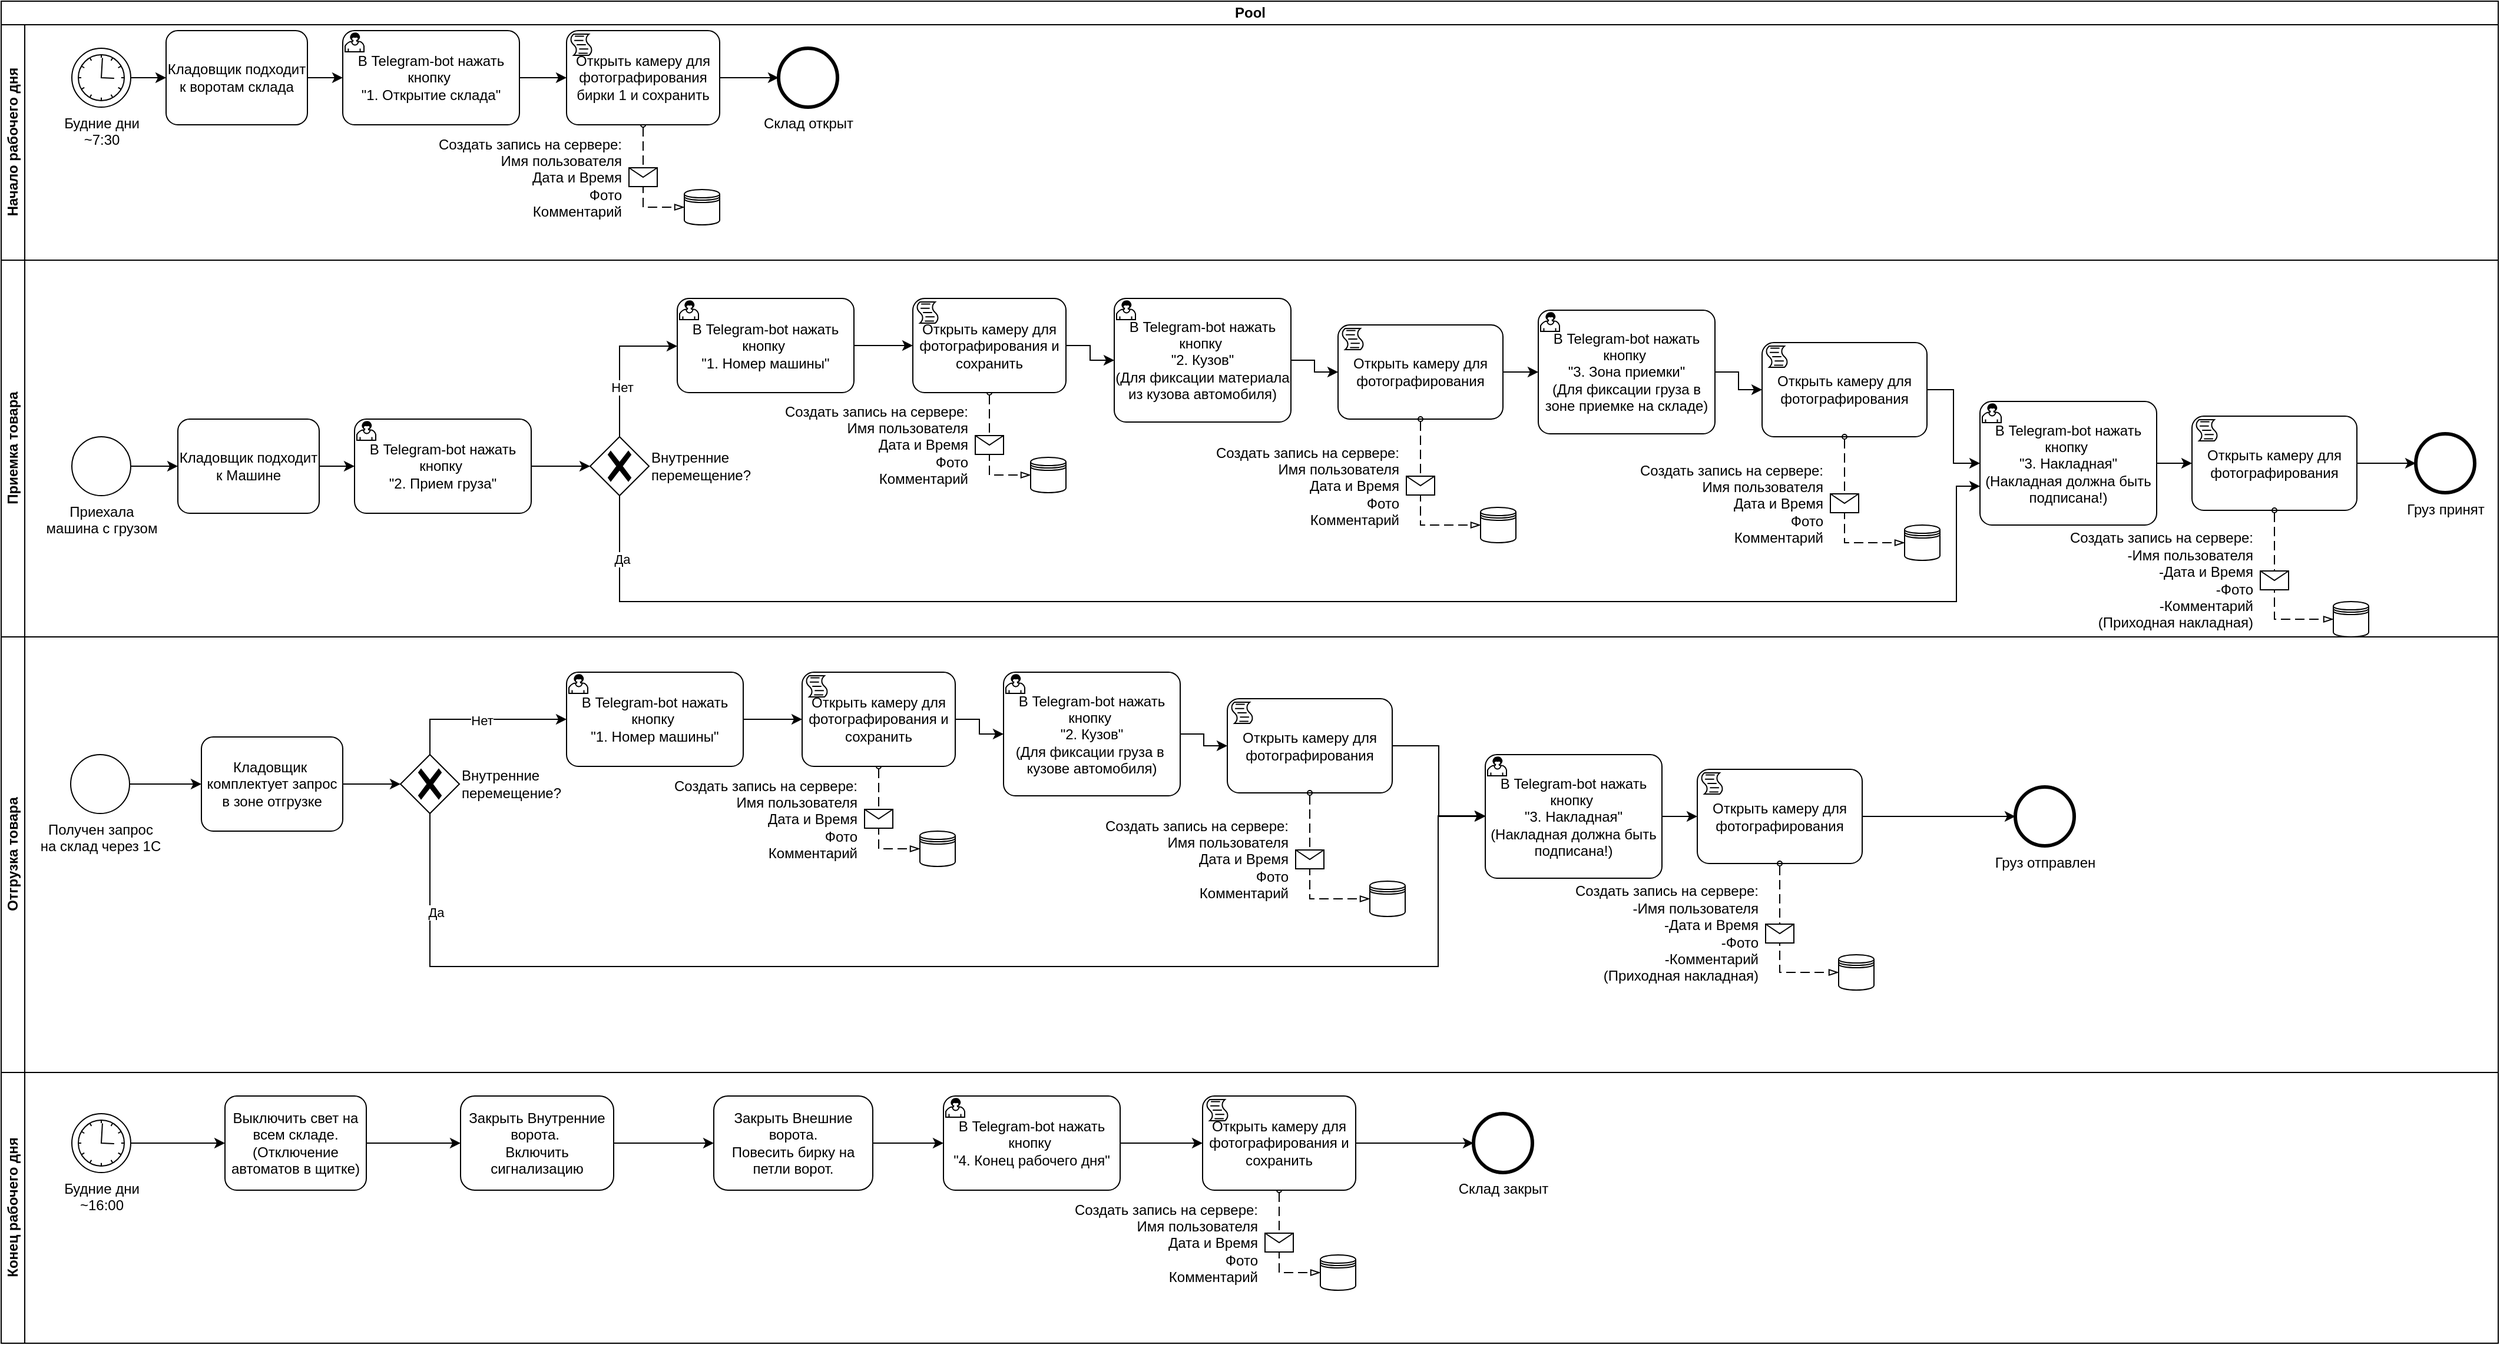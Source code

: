 <mxfile version="16.2.4" type="google"><diagram id="yjEu6-89MdEyuT5k8HJd" name="Page-1"><mxGraphModel dx="1422" dy="1884" grid="1" gridSize="10" guides="1" tooltips="1" connect="1" arrows="1" fold="1" page="1" pageScale="1" pageWidth="827" pageHeight="1169" math="0" shadow="0"><root><mxCell id="0"/><mxCell id="1" parent="0"/><mxCell id="BDCUa5Q8D1SRSZOS4wvo-3" value="Pool" style="swimlane;html=1;childLayout=stackLayout;resizeParent=1;resizeParentMax=0;horizontal=1;startSize=20;horizontalStack=0;" parent="1" vertex="1"><mxGeometry x="50" y="-1140" width="2120" height="1140" as="geometry"/></mxCell><mxCell id="BDCUa5Q8D1SRSZOS4wvo-4" value="Начало рабочего дня" style="swimlane;html=1;startSize=20;horizontal=0;" parent="BDCUa5Q8D1SRSZOS4wvo-3" vertex="1"><mxGeometry y="20" width="2120" height="200" as="geometry"/></mxCell><mxCell id="BDCUa5Q8D1SRSZOS4wvo-11" style="edgeStyle=orthogonalEdgeStyle;rounded=0;orthogonalLoop=1;jettySize=auto;html=1;exitX=1;exitY=0.5;exitDx=0;exitDy=0;exitPerimeter=0;entryX=0;entryY=0.5;entryDx=0;entryDy=0;entryPerimeter=0;" parent="BDCUa5Q8D1SRSZOS4wvo-4" source="BDCUa5Q8D1SRSZOS4wvo-9" target="BDCUa5Q8D1SRSZOS4wvo-10" edge="1"><mxGeometry relative="1" as="geometry"/></mxCell><mxCell id="BDCUa5Q8D1SRSZOS4wvo-9" value="Будние дни&lt;br&gt;~7:30" style="points=[[0.145,0.145,0],[0.5,0,0],[0.855,0.145,0],[1,0.5,0],[0.855,0.855,0],[0.5,1,0],[0.145,0.855,0],[0,0.5,0]];shape=mxgraph.bpmn.event;html=1;verticalLabelPosition=bottom;labelBackgroundColor=#ffffff;verticalAlign=top;align=center;perimeter=ellipsePerimeter;outlineConnect=0;aspect=fixed;outline=standard;symbol=timer;" parent="BDCUa5Q8D1SRSZOS4wvo-4" vertex="1"><mxGeometry x="60" y="20" width="50" height="50" as="geometry"/></mxCell><mxCell id="BDCUa5Q8D1SRSZOS4wvo-10" value="Кладовщик подходит к воротам склада" style="points=[[0.25,0,0],[0.5,0,0],[0.75,0,0],[1,0.25,0],[1,0.5,0],[1,0.75,0],[0.75,1,0],[0.5,1,0],[0.25,1,0],[0,0.75,0],[0,0.5,0],[0,0.25,0]];shape=mxgraph.bpmn.task;whiteSpace=wrap;rectStyle=rounded;size=10;taskMarker=abstract;" parent="BDCUa5Q8D1SRSZOS4wvo-4" vertex="1"><mxGeometry x="140" y="5" width="120" height="80" as="geometry"/></mxCell><mxCell id="BDCUa5Q8D1SRSZOS4wvo-15" value="" style="shape=datastore;whiteSpace=wrap;html=1;labelPosition=center;verticalLabelPosition=bottom;align=center;verticalAlign=top;" parent="BDCUa5Q8D1SRSZOS4wvo-4" vertex="1"><mxGeometry x="580" y="140" width="30" height="30" as="geometry"/></mxCell><mxCell id="BDCUa5Q8D1SRSZOS4wvo-13" value="" style="edgeStyle=orthogonalEdgeStyle;rounded=0;orthogonalLoop=1;jettySize=auto;html=1;entryX=0;entryY=0.5;entryDx=0;entryDy=0;entryPerimeter=0;" parent="BDCUa5Q8D1SRSZOS4wvo-4" source="BDCUa5Q8D1SRSZOS4wvo-10" target="BDCUa5Q8D1SRSZOS4wvo-26" edge="1"><mxGeometry relative="1" as="geometry"><mxPoint x="300" y="45" as="targetPoint"/></mxGeometry></mxCell><mxCell id="BDCUa5Q8D1SRSZOS4wvo-16" value="" style="endArrow=blockThin;html=1;labelPosition=left;verticalLabelPosition=middle;align=right;verticalAlign=middle;dashed=1;dashPattern=8 4;endFill=0;startArrow=oval;startFill=0;endSize=6;startSize=4;rounded=0;entryX=0;entryY=0.5;entryDx=0;entryDy=0;exitX=0.5;exitY=1;exitDx=0;exitDy=0;exitPerimeter=0;" parent="BDCUa5Q8D1SRSZOS4wvo-4" source="BDCUa5Q8D1SRSZOS4wvo-29" target="BDCUa5Q8D1SRSZOS4wvo-15" edge="1"><mxGeometry relative="1" as="geometry"><mxPoint x="710" y="140" as="sourcePoint"/><mxPoint x="260" y="120" as="targetPoint"/><Array as="points"><mxPoint x="545" y="155"/></Array></mxGeometry></mxCell><mxCell id="BDCUa5Q8D1SRSZOS4wvo-17" value="Создать запись на сервере:&lt;br&gt;Имя пользователя&lt;br&gt;Дата и Время&lt;br&gt;Фото&lt;br&gt;Комментарий" style="shape=message;html=1;outlineConnect=0;labelPosition=left;verticalLabelPosition=middle;align=right;verticalAlign=middle;spacingRight=5;labelBackgroundColor=#ffffff;" parent="BDCUa5Q8D1SRSZOS4wvo-16" vertex="1"><mxGeometry width="24" height="16" relative="1" as="geometry"><mxPoint x="-12" y="-16" as="offset"/></mxGeometry></mxCell><mxCell id="BDCUa5Q8D1SRSZOS4wvo-28" value="" style="edgeStyle=orthogonalEdgeStyle;rounded=0;orthogonalLoop=1;jettySize=auto;html=1;" parent="BDCUa5Q8D1SRSZOS4wvo-4" source="BDCUa5Q8D1SRSZOS4wvo-26" edge="1"><mxGeometry relative="1" as="geometry"><mxPoint x="480" y="45" as="targetPoint"/></mxGeometry></mxCell><mxCell id="BDCUa5Q8D1SRSZOS4wvo-26" value="В Telegram-bot нажать кнопку &#10;&quot;1. Открытие склада&quot;" style="points=[[0.25,0,0],[0.5,0,0],[0.75,0,0],[1,0.25,0],[1,0.5,0],[1,0.75,0],[0.75,1,0],[0.5,1,0],[0.25,1,0],[0,0.75,0],[0,0.5,0],[0,0.25,0]];shape=mxgraph.bpmn.task;whiteSpace=wrap;rectStyle=rounded;size=10;taskMarker=user;" parent="BDCUa5Q8D1SRSZOS4wvo-4" vertex="1"><mxGeometry x="290" y="5" width="150" height="80" as="geometry"/></mxCell><mxCell id="BDCUa5Q8D1SRSZOS4wvo-31" style="edgeStyle=orthogonalEdgeStyle;rounded=0;orthogonalLoop=1;jettySize=auto;html=1;exitX=1;exitY=0.5;exitDx=0;exitDy=0;exitPerimeter=0;entryX=0;entryY=0.5;entryDx=0;entryDy=0;entryPerimeter=0;" parent="BDCUa5Q8D1SRSZOS4wvo-4" source="BDCUa5Q8D1SRSZOS4wvo-29" edge="1"><mxGeometry relative="1" as="geometry"><mxPoint x="660" y="45" as="targetPoint"/></mxGeometry></mxCell><mxCell id="BDCUa5Q8D1SRSZOS4wvo-29" value="Открыть камеру для фотографирования бирки 1 и сохранить" style="points=[[0.25,0,0],[0.5,0,0],[0.75,0,0],[1,0.25,0],[1,0.5,0],[1,0.75,0],[0.75,1,0],[0.5,1,0],[0.25,1,0],[0,0.75,0],[0,0.5,0],[0,0.25,0]];shape=mxgraph.bpmn.task;whiteSpace=wrap;rectStyle=rounded;size=10;taskMarker=script;" parent="BDCUa5Q8D1SRSZOS4wvo-4" vertex="1"><mxGeometry x="480" y="5" width="130" height="80" as="geometry"/></mxCell><mxCell id="BDCUa5Q8D1SRSZOS4wvo-37" value="Склад открыт" style="points=[[0.145,0.145,0],[0.5,0,0],[0.855,0.145,0],[1,0.5,0],[0.855,0.855,0],[0.5,1,0],[0.145,0.855,0],[0,0.5,0]];shape=mxgraph.bpmn.event;html=1;verticalLabelPosition=bottom;labelBackgroundColor=#ffffff;verticalAlign=top;align=center;perimeter=ellipsePerimeter;outlineConnect=0;aspect=fixed;outline=end;symbol=terminate2;" parent="BDCUa5Q8D1SRSZOS4wvo-4" vertex="1"><mxGeometry x="660" y="20" width="50" height="50" as="geometry"/></mxCell><mxCell id="BDCUa5Q8D1SRSZOS4wvo-5" value="Приемка товара" style="swimlane;html=1;startSize=20;horizontal=0;" parent="BDCUa5Q8D1SRSZOS4wvo-3" vertex="1"><mxGeometry y="220" width="2120" height="320" as="geometry"/></mxCell><mxCell id="T-hTvWc_NcnumHVI2C5R-6" style="edgeStyle=orthogonalEdgeStyle;rounded=0;orthogonalLoop=1;jettySize=auto;html=1;exitX=0.5;exitY=1;exitDx=0;exitDy=0;exitPerimeter=0;" parent="BDCUa5Q8D1SRSZOS4wvo-5" source="T-hTvWc_NcnumHVI2C5R-1" target="BDCUa5Q8D1SRSZOS4wvo-87" edge="1"><mxGeometry relative="1" as="geometry"><Array as="points"><mxPoint x="525" y="290"/><mxPoint x="1660" y="290"/><mxPoint x="1660" y="192"/></Array></mxGeometry></mxCell><mxCell id="T-hTvWc_NcnumHVI2C5R-7" value="Да" style="edgeLabel;html=1;align=center;verticalAlign=middle;resizable=0;points=[];" parent="T-hTvWc_NcnumHVI2C5R-6" vertex="1" connectable="0"><mxGeometry x="-0.92" y="2" relative="1" as="geometry"><mxPoint as="offset"/></mxGeometry></mxCell><mxCell id="BDCUa5Q8D1SRSZOS4wvo-41" style="edgeStyle=orthogonalEdgeStyle;rounded=0;orthogonalLoop=1;jettySize=auto;html=1;exitX=1;exitY=0.5;exitDx=0;exitDy=0;exitPerimeter=0;entryX=0;entryY=0.5;entryDx=0;entryDy=0;entryPerimeter=0;" parent="BDCUa5Q8D1SRSZOS4wvo-5" source="BDCUa5Q8D1SRSZOS4wvo-39" target="BDCUa5Q8D1SRSZOS4wvo-40" edge="1"><mxGeometry relative="1" as="geometry"/></mxCell><mxCell id="BDCUa5Q8D1SRSZOS4wvo-39" value="Приехала &lt;br&gt;машина с грузом" style="points=[[0.145,0.145,0],[0.5,0,0],[0.855,0.145,0],[1,0.5,0],[0.855,0.855,0],[0.5,1,0],[0.145,0.855,0],[0,0.5,0]];shape=mxgraph.bpmn.event;html=1;verticalLabelPosition=bottom;labelBackgroundColor=#ffffff;verticalAlign=top;align=center;perimeter=ellipsePerimeter;outlineConnect=0;aspect=fixed;outline=standard;symbol=general;" parent="BDCUa5Q8D1SRSZOS4wvo-5" vertex="1"><mxGeometry x="60" y="150" width="50" height="50" as="geometry"/></mxCell><mxCell id="T-hTvWc_NcnumHVI2C5R-2" style="edgeStyle=orthogonalEdgeStyle;rounded=0;orthogonalLoop=1;jettySize=auto;html=1;" parent="BDCUa5Q8D1SRSZOS4wvo-5" source="BDCUa5Q8D1SRSZOS4wvo-42" target="T-hTvWc_NcnumHVI2C5R-1" edge="1"><mxGeometry relative="1" as="geometry"><mxPoint x="460" y="175" as="sourcePoint"/></mxGeometry></mxCell><mxCell id="T-hTvWc_NcnumHVI2C5R-5" style="edgeStyle=orthogonalEdgeStyle;rounded=0;orthogonalLoop=1;jettySize=auto;html=1;exitX=1;exitY=0.5;exitDx=0;exitDy=0;exitPerimeter=0;" parent="BDCUa5Q8D1SRSZOS4wvo-5" source="BDCUa5Q8D1SRSZOS4wvo-40" target="BDCUa5Q8D1SRSZOS4wvo-42" edge="1"><mxGeometry relative="1" as="geometry"/></mxCell><mxCell id="BDCUa5Q8D1SRSZOS4wvo-40" value="Кладовщик подходит к Машине" style="points=[[0.25,0,0],[0.5,0,0],[0.75,0,0],[1,0.25,0],[1,0.5,0],[1,0.75,0],[0.75,1,0],[0.5,1,0],[0.25,1,0],[0,0.75,0],[0,0.5,0],[0,0.25,0]];shape=mxgraph.bpmn.task;whiteSpace=wrap;rectStyle=rounded;size=10;taskMarker=abstract;" parent="BDCUa5Q8D1SRSZOS4wvo-5" vertex="1"><mxGeometry x="150" y="135" width="120" height="80" as="geometry"/></mxCell><mxCell id="BDCUa5Q8D1SRSZOS4wvo-42" value="В Telegram-bot нажать кнопку &#10;&quot;2. Прием груза&quot;" style="points=[[0.25,0,0],[0.5,0,0],[0.75,0,0],[1,0.25,0],[1,0.5,0],[1,0.75,0],[0.75,1,0],[0.5,1,0],[0.25,1,0],[0,0.75,0],[0,0.5,0],[0,0.25,0]];shape=mxgraph.bpmn.task;whiteSpace=wrap;rectStyle=rounded;size=10;taskMarker=user;" parent="BDCUa5Q8D1SRSZOS4wvo-5" vertex="1"><mxGeometry x="300" y="135" width="150" height="80" as="geometry"/></mxCell><mxCell id="BDCUa5Q8D1SRSZOS4wvo-72" style="edgeStyle=orthogonalEdgeStyle;rounded=0;orthogonalLoop=1;jettySize=auto;html=1;exitX=1;exitY=0.5;exitDx=0;exitDy=0;exitPerimeter=0;entryX=0;entryY=0.5;entryDx=0;entryDy=0;entryPerimeter=0;" parent="BDCUa5Q8D1SRSZOS4wvo-5" source="BDCUa5Q8D1SRSZOS4wvo-44" target="BDCUa5Q8D1SRSZOS4wvo-71" edge="1"><mxGeometry relative="1" as="geometry"/></mxCell><mxCell id="BDCUa5Q8D1SRSZOS4wvo-44" value="В Telegram-bot нажать кнопку &#10;&quot;1. Номер машины&quot;" style="points=[[0.25,0,0],[0.5,0,0],[0.75,0,0],[1,0.25,0],[1,0.5,0],[1,0.75,0],[0.75,1,0],[0.5,1,0],[0.25,1,0],[0,0.75,0],[0,0.5,0],[0,0.25,0]];shape=mxgraph.bpmn.task;whiteSpace=wrap;rectStyle=rounded;size=10;taskMarker=user;" parent="BDCUa5Q8D1SRSZOS4wvo-5" vertex="1"><mxGeometry x="574" y="32.5" width="150" height="80" as="geometry"/></mxCell><mxCell id="BDCUa5Q8D1SRSZOS4wvo-68" value="" style="shape=datastore;whiteSpace=wrap;html=1;labelPosition=center;verticalLabelPosition=bottom;align=center;verticalAlign=top;" parent="BDCUa5Q8D1SRSZOS4wvo-5" vertex="1"><mxGeometry x="874" y="167.5" width="30" height="30" as="geometry"/></mxCell><mxCell id="BDCUa5Q8D1SRSZOS4wvo-69" value="" style="endArrow=blockThin;html=1;labelPosition=left;verticalLabelPosition=middle;align=right;verticalAlign=middle;dashed=1;dashPattern=8 4;endFill=0;startArrow=oval;startFill=0;endSize=6;startSize=4;rounded=0;entryX=0;entryY=0.5;entryDx=0;entryDy=0;exitX=0.5;exitY=1;exitDx=0;exitDy=0;exitPerimeter=0;" parent="BDCUa5Q8D1SRSZOS4wvo-5" source="BDCUa5Q8D1SRSZOS4wvo-71" target="BDCUa5Q8D1SRSZOS4wvo-68" edge="1"><mxGeometry relative="1" as="geometry"><mxPoint x="1004" y="167.5" as="sourcePoint"/><mxPoint x="554" y="147.5" as="targetPoint"/><Array as="points"><mxPoint x="839" y="182.5"/></Array></mxGeometry></mxCell><mxCell id="BDCUa5Q8D1SRSZOS4wvo-70" value="Создать запись на сервере:&lt;br&gt;Имя пользователя&lt;br&gt;Дата и Время&lt;br&gt;Фото&lt;br&gt;Комментарий" style="shape=message;html=1;outlineConnect=0;labelPosition=left;verticalLabelPosition=middle;align=right;verticalAlign=middle;spacingRight=5;labelBackgroundColor=#ffffff;" parent="BDCUa5Q8D1SRSZOS4wvo-69" vertex="1"><mxGeometry width="24" height="16" relative="1" as="geometry"><mxPoint x="-12" y="-16" as="offset"/></mxGeometry></mxCell><mxCell id="BDCUa5Q8D1SRSZOS4wvo-79" style="edgeStyle=orthogonalEdgeStyle;rounded=0;orthogonalLoop=1;jettySize=auto;html=1;exitX=1;exitY=0.5;exitDx=0;exitDy=0;exitPerimeter=0;entryX=0;entryY=0.5;entryDx=0;entryDy=0;entryPerimeter=0;" parent="BDCUa5Q8D1SRSZOS4wvo-5" source="BDCUa5Q8D1SRSZOS4wvo-71" target="BDCUa5Q8D1SRSZOS4wvo-74" edge="1"><mxGeometry relative="1" as="geometry"/></mxCell><mxCell id="BDCUa5Q8D1SRSZOS4wvo-71" value="Открыть камеру для фотографирования и сохранить" style="points=[[0.25,0,0],[0.5,0,0],[0.75,0,0],[1,0.25,0],[1,0.5,0],[1,0.75,0],[0.75,1,0],[0.5,1,0],[0.25,1,0],[0,0.75,0],[0,0.5,0],[0,0.25,0]];shape=mxgraph.bpmn.task;whiteSpace=wrap;rectStyle=rounded;size=10;taskMarker=script;" parent="BDCUa5Q8D1SRSZOS4wvo-5" vertex="1"><mxGeometry x="774" y="32.5" width="130" height="80" as="geometry"/></mxCell><mxCell id="BDCUa5Q8D1SRSZOS4wvo-74" value="В Telegram-bot нажать кнопку &#10;&quot;2. Кузов&quot;&#10;(Для фиксации материала из кузова автомобиля)" style="points=[[0.25,0,0],[0.5,0,0],[0.75,0,0],[1,0.25,0],[1,0.5,0],[1,0.75,0],[0.75,1,0],[0.5,1,0],[0.25,1,0],[0,0.75,0],[0,0.5,0],[0,0.25,0]];shape=mxgraph.bpmn.task;whiteSpace=wrap;rectStyle=rounded;size=10;taskMarker=user;" parent="BDCUa5Q8D1SRSZOS4wvo-5" vertex="1"><mxGeometry x="945" y="32.5" width="150" height="105" as="geometry"/></mxCell><mxCell id="BDCUa5Q8D1SRSZOS4wvo-86" style="edgeStyle=orthogonalEdgeStyle;rounded=0;orthogonalLoop=1;jettySize=auto;html=1;exitX=1;exitY=0.5;exitDx=0;exitDy=0;exitPerimeter=0;" parent="BDCUa5Q8D1SRSZOS4wvo-5" source="BDCUa5Q8D1SRSZOS4wvo-75" target="BDCUa5Q8D1SRSZOS4wvo-80" edge="1"><mxGeometry relative="1" as="geometry"/></mxCell><mxCell id="BDCUa5Q8D1SRSZOS4wvo-75" value="Открыть камеру для фотографирования" style="points=[[0.25,0,0],[0.5,0,0],[0.75,0,0],[1,0.25,0],[1,0.5,0],[1,0.75,0],[0.75,1,0],[0.5,1,0],[0.25,1,0],[0,0.75,0],[0,0.5,0],[0,0.25,0]];shape=mxgraph.bpmn.task;whiteSpace=wrap;rectStyle=rounded;size=10;taskMarker=script;" parent="BDCUa5Q8D1SRSZOS4wvo-5" vertex="1"><mxGeometry x="1135" y="55" width="140" height="80" as="geometry"/></mxCell><mxCell id="BDCUa5Q8D1SRSZOS4wvo-73" style="edgeStyle=orthogonalEdgeStyle;rounded=0;orthogonalLoop=1;jettySize=auto;html=1;exitX=1;exitY=0.5;exitDx=0;exitDy=0;exitPerimeter=0;entryX=0;entryY=0.5;entryDx=0;entryDy=0;entryPerimeter=0;" parent="BDCUa5Q8D1SRSZOS4wvo-5" source="BDCUa5Q8D1SRSZOS4wvo-74" target="BDCUa5Q8D1SRSZOS4wvo-75" edge="1"><mxGeometry relative="1" as="geometry"/></mxCell><mxCell id="BDCUa5Q8D1SRSZOS4wvo-76" value="" style="shape=datastore;whiteSpace=wrap;html=1;labelPosition=center;verticalLabelPosition=bottom;align=center;verticalAlign=top;" parent="BDCUa5Q8D1SRSZOS4wvo-5" vertex="1"><mxGeometry x="1256" y="210" width="30" height="30" as="geometry"/></mxCell><mxCell id="BDCUa5Q8D1SRSZOS4wvo-77" value="" style="endArrow=blockThin;html=1;labelPosition=left;verticalLabelPosition=middle;align=right;verticalAlign=middle;dashed=1;dashPattern=8 4;endFill=0;startArrow=oval;startFill=0;endSize=6;startSize=4;rounded=0;entryX=0;entryY=0.5;entryDx=0;entryDy=0;exitX=0.5;exitY=1;exitDx=0;exitDy=0;exitPerimeter=0;" parent="BDCUa5Q8D1SRSZOS4wvo-5" source="BDCUa5Q8D1SRSZOS4wvo-75" target="BDCUa5Q8D1SRSZOS4wvo-76" edge="1"><mxGeometry relative="1" as="geometry"><mxPoint x="1235" y="-1000" as="sourcePoint"/><mxPoint x="890" y="165" as="targetPoint"/><Array as="points"><mxPoint x="1205" y="225"/></Array></mxGeometry></mxCell><mxCell id="BDCUa5Q8D1SRSZOS4wvo-78" value="Создать запись на сервере:&lt;br&gt;Имя пользователя&lt;br&gt;Дата и Время&lt;br&gt;Фото&lt;br&gt;Комментарий" style="shape=message;html=1;outlineConnect=0;labelPosition=left;verticalLabelPosition=middle;align=right;verticalAlign=middle;spacingRight=5;labelBackgroundColor=#ffffff;" parent="BDCUa5Q8D1SRSZOS4wvo-77" vertex="1"><mxGeometry width="24" height="16" relative="1" as="geometry"><mxPoint x="-12" y="-22" as="offset"/></mxGeometry></mxCell><mxCell id="BDCUa5Q8D1SRSZOS4wvo-80" value="В Telegram-bot нажать кнопку &#10;&quot;3. Зона приемки&quot;&#10;(Для фиксации груза в зоне приемке на складе)" style="points=[[0.25,0,0],[0.5,0,0],[0.75,0,0],[1,0.25,0],[1,0.5,0],[1,0.75,0],[0.75,1,0],[0.5,1,0],[0.25,1,0],[0,0.75,0],[0,0.5,0],[0,0.25,0]];shape=mxgraph.bpmn.task;whiteSpace=wrap;rectStyle=rounded;size=10;taskMarker=user;" parent="BDCUa5Q8D1SRSZOS4wvo-5" vertex="1"><mxGeometry x="1305" y="42.5" width="150" height="105" as="geometry"/></mxCell><mxCell id="BDCUa5Q8D1SRSZOS4wvo-93" style="edgeStyle=orthogonalEdgeStyle;rounded=0;orthogonalLoop=1;jettySize=auto;html=1;exitX=1;exitY=0.5;exitDx=0;exitDy=0;exitPerimeter=0;" parent="BDCUa5Q8D1SRSZOS4wvo-5" source="BDCUa5Q8D1SRSZOS4wvo-81" target="BDCUa5Q8D1SRSZOS4wvo-87" edge="1"><mxGeometry relative="1" as="geometry"/></mxCell><mxCell id="BDCUa5Q8D1SRSZOS4wvo-81" value="Открыть камеру для фотографирования" style="points=[[0.25,0,0],[0.5,0,0],[0.75,0,0],[1,0.25,0],[1,0.5,0],[1,0.75,0],[0.75,1,0],[0.5,1,0],[0.25,1,0],[0,0.75,0],[0,0.5,0],[0,0.25,0]];shape=mxgraph.bpmn.task;whiteSpace=wrap;rectStyle=rounded;size=10;taskMarker=script;" parent="BDCUa5Q8D1SRSZOS4wvo-5" vertex="1"><mxGeometry x="1495" y="70" width="140" height="80" as="geometry"/></mxCell><mxCell id="BDCUa5Q8D1SRSZOS4wvo-82" style="edgeStyle=orthogonalEdgeStyle;rounded=0;orthogonalLoop=1;jettySize=auto;html=1;exitX=1;exitY=0.5;exitDx=0;exitDy=0;exitPerimeter=0;entryX=0;entryY=0.5;entryDx=0;entryDy=0;entryPerimeter=0;" parent="BDCUa5Q8D1SRSZOS4wvo-5" source="BDCUa5Q8D1SRSZOS4wvo-80" target="BDCUa5Q8D1SRSZOS4wvo-81" edge="1"><mxGeometry relative="1" as="geometry"/></mxCell><mxCell id="BDCUa5Q8D1SRSZOS4wvo-83" value="" style="shape=datastore;whiteSpace=wrap;html=1;labelPosition=center;verticalLabelPosition=bottom;align=center;verticalAlign=top;" parent="BDCUa5Q8D1SRSZOS4wvo-5" vertex="1"><mxGeometry x="1616" y="225" width="30" height="30" as="geometry"/></mxCell><mxCell id="BDCUa5Q8D1SRSZOS4wvo-84" value="" style="endArrow=blockThin;html=1;labelPosition=left;verticalLabelPosition=middle;align=right;verticalAlign=middle;dashed=1;dashPattern=8 4;endFill=0;startArrow=oval;startFill=0;endSize=6;startSize=4;rounded=0;entryX=0;entryY=0.5;entryDx=0;entryDy=0;exitX=0.5;exitY=1;exitDx=0;exitDy=0;exitPerimeter=0;" parent="BDCUa5Q8D1SRSZOS4wvo-5" source="BDCUa5Q8D1SRSZOS4wvo-81" target="BDCUa5Q8D1SRSZOS4wvo-83" edge="1"><mxGeometry relative="1" as="geometry"><mxPoint x="1595" y="-985" as="sourcePoint"/><mxPoint x="1250" y="180" as="targetPoint"/><Array as="points"><mxPoint x="1565" y="240"/></Array></mxGeometry></mxCell><mxCell id="BDCUa5Q8D1SRSZOS4wvo-85" value="Создать запись на сервере:&lt;br&gt;Имя пользователя&lt;br&gt;Дата и Время&lt;br&gt;Фото&lt;br&gt;Комментарий" style="shape=message;html=1;outlineConnect=0;labelPosition=left;verticalLabelPosition=middle;align=right;verticalAlign=middle;spacingRight=5;labelBackgroundColor=#ffffff;" parent="BDCUa5Q8D1SRSZOS4wvo-84" vertex="1"><mxGeometry width="24" height="16" relative="1" as="geometry"><mxPoint x="-12" y="-22" as="offset"/></mxGeometry></mxCell><mxCell id="BDCUa5Q8D1SRSZOS4wvo-87" value="В Telegram-bot нажать кнопку &#10;&quot;3. Накладная&quot;&#10;(Накладная должна быть подписана!)" style="points=[[0.25,0,0],[0.5,0,0],[0.75,0,0],[1,0.25,0],[1,0.5,0],[1,0.75,0],[0.75,1,0],[0.5,1,0],[0.25,1,0],[0,0.75,0],[0,0.5,0],[0,0.25,0]];shape=mxgraph.bpmn.task;whiteSpace=wrap;rectStyle=rounded;size=10;taskMarker=user;" parent="BDCUa5Q8D1SRSZOS4wvo-5" vertex="1"><mxGeometry x="1680" y="120" width="150" height="105" as="geometry"/></mxCell><mxCell id="BDCUa5Q8D1SRSZOS4wvo-95" style="edgeStyle=orthogonalEdgeStyle;rounded=0;orthogonalLoop=1;jettySize=auto;html=1;exitX=1;exitY=0.5;exitDx=0;exitDy=0;exitPerimeter=0;" parent="BDCUa5Q8D1SRSZOS4wvo-5" source="BDCUa5Q8D1SRSZOS4wvo-88" target="BDCUa5Q8D1SRSZOS4wvo-94" edge="1"><mxGeometry relative="1" as="geometry"/></mxCell><mxCell id="BDCUa5Q8D1SRSZOS4wvo-88" value="Открыть камеру для фотографирования" style="points=[[0.25,0,0],[0.5,0,0],[0.75,0,0],[1,0.25,0],[1,0.5,0],[1,0.75,0],[0.75,1,0],[0.5,1,0],[0.25,1,0],[0,0.75,0],[0,0.5,0],[0,0.25,0]];shape=mxgraph.bpmn.task;whiteSpace=wrap;rectStyle=rounded;size=10;taskMarker=script;" parent="BDCUa5Q8D1SRSZOS4wvo-5" vertex="1"><mxGeometry x="1860" y="132.5" width="140" height="80" as="geometry"/></mxCell><mxCell id="BDCUa5Q8D1SRSZOS4wvo-89" style="edgeStyle=orthogonalEdgeStyle;rounded=0;orthogonalLoop=1;jettySize=auto;html=1;exitX=1;exitY=0.5;exitDx=0;exitDy=0;exitPerimeter=0;" parent="BDCUa5Q8D1SRSZOS4wvo-5" source="BDCUa5Q8D1SRSZOS4wvo-87" target="BDCUa5Q8D1SRSZOS4wvo-88" edge="1"><mxGeometry relative="1" as="geometry"/></mxCell><mxCell id="BDCUa5Q8D1SRSZOS4wvo-90" value="" style="shape=datastore;whiteSpace=wrap;html=1;labelPosition=center;verticalLabelPosition=bottom;align=center;verticalAlign=top;" parent="BDCUa5Q8D1SRSZOS4wvo-5" vertex="1"><mxGeometry x="1980" y="290" width="30" height="30" as="geometry"/></mxCell><mxCell id="BDCUa5Q8D1SRSZOS4wvo-91" value="" style="endArrow=blockThin;html=1;labelPosition=left;verticalLabelPosition=middle;align=right;verticalAlign=middle;dashed=1;dashPattern=8 4;endFill=0;startArrow=oval;startFill=0;endSize=6;startSize=4;rounded=0;entryX=0;entryY=0.5;entryDx=0;entryDy=0;exitX=0.5;exitY=1;exitDx=0;exitDy=0;exitPerimeter=0;" parent="BDCUa5Q8D1SRSZOS4wvo-5" source="BDCUa5Q8D1SRSZOS4wvo-88" target="BDCUa5Q8D1SRSZOS4wvo-90" edge="1"><mxGeometry relative="1" as="geometry"><mxPoint x="1955" y="-967.5" as="sourcePoint"/><mxPoint x="1610" y="197.5" as="targetPoint"/><Array as="points"><mxPoint x="1930" y="305"/></Array></mxGeometry></mxCell><mxCell id="BDCUa5Q8D1SRSZOS4wvo-92" value="Создать запись на сервере:&lt;br&gt;-Имя пользователя&lt;br&gt;-Дата и Время&lt;br&gt;-Фото&lt;br&gt;-Комментарий &lt;br&gt;(Приходная накладная)" style="shape=message;html=1;outlineConnect=0;labelPosition=left;verticalLabelPosition=middle;align=right;verticalAlign=middle;spacingRight=5;labelBackgroundColor=#ffffff;" parent="BDCUa5Q8D1SRSZOS4wvo-91" vertex="1"><mxGeometry width="24" height="16" relative="1" as="geometry"><mxPoint x="-12" y="-20" as="offset"/></mxGeometry></mxCell><mxCell id="BDCUa5Q8D1SRSZOS4wvo-94" value="Груз принят" style="points=[[0.145,0.145,0],[0.5,0,0],[0.855,0.145,0],[1,0.5,0],[0.855,0.855,0],[0.5,1,0],[0.145,0.855,0],[0,0.5,0]];shape=mxgraph.bpmn.event;html=1;verticalLabelPosition=bottom;labelBackgroundColor=#ffffff;verticalAlign=top;align=center;perimeter=ellipsePerimeter;outlineConnect=0;aspect=fixed;outline=end;symbol=terminate2;" parent="BDCUa5Q8D1SRSZOS4wvo-5" vertex="1"><mxGeometry x="2050" y="147.5" width="50" height="50" as="geometry"/></mxCell><mxCell id="T-hTvWc_NcnumHVI2C5R-3" style="edgeStyle=orthogonalEdgeStyle;rounded=0;orthogonalLoop=1;jettySize=auto;html=1;exitX=0.5;exitY=0;exitDx=0;exitDy=0;exitPerimeter=0;" parent="BDCUa5Q8D1SRSZOS4wvo-5" source="T-hTvWc_NcnumHVI2C5R-1" target="BDCUa5Q8D1SRSZOS4wvo-44" edge="1"><mxGeometry relative="1" as="geometry"><mxPoint x="580" y="73" as="targetPoint"/><Array as="points"><mxPoint x="525" y="73"/></Array></mxGeometry></mxCell><mxCell id="T-hTvWc_NcnumHVI2C5R-4" value="Нет" style="edgeLabel;html=1;align=center;verticalAlign=middle;resizable=0;points=[];" parent="T-hTvWc_NcnumHVI2C5R-3" vertex="1" connectable="0"><mxGeometry x="-0.329" y="-2" relative="1" as="geometry"><mxPoint as="offset"/></mxGeometry></mxCell><mxCell id="T-hTvWc_NcnumHVI2C5R-1" value="Внутренние &lt;br&gt;перемещение?" style="points=[[0.25,0.25,0],[0.5,0,0],[0.75,0.25,0],[1,0.5,0],[0.75,0.75,0],[0.5,1,0],[0.25,0.75,0],[0,0.5,0]];shape=mxgraph.bpmn.gateway2;html=1;verticalLabelPosition=middle;labelBackgroundColor=#ffffff;verticalAlign=middle;align=left;perimeter=rhombusPerimeter;outlineConnect=0;outline=none;symbol=none;gwType=exclusive;labelPosition=right;" parent="BDCUa5Q8D1SRSZOS4wvo-5" vertex="1"><mxGeometry x="500" y="150" width="50" height="50" as="geometry"/></mxCell><mxCell id="BDCUa5Q8D1SRSZOS4wvo-6" value="Отгрузка товара" style="swimlane;html=1;startSize=20;horizontal=0;" parent="BDCUa5Q8D1SRSZOS4wvo-3" vertex="1"><mxGeometry y="540" width="2120" height="370" as="geometry"/></mxCell><mxCell id="T-hTvWc_NcnumHVI2C5R-11" style="edgeStyle=orthogonalEdgeStyle;rounded=0;orthogonalLoop=1;jettySize=auto;html=1;exitX=1;exitY=0.5;exitDx=0;exitDy=0;exitPerimeter=0;" parent="BDCUa5Q8D1SRSZOS4wvo-6" source="RNwXepTmxfDn4I_AzJrk-1" target="T-hTvWc_NcnumHVI2C5R-10" edge="1"><mxGeometry relative="1" as="geometry"/></mxCell><mxCell id="RNwXepTmxfDn4I_AzJrk-1" value="Получен запрос&lt;br&gt;на склад через 1С" style="points=[[0.145,0.145,0],[0.5,0,0],[0.855,0.145,0],[1,0.5,0],[0.855,0.855,0],[0.5,1,0],[0.145,0.855,0],[0,0.5,0]];shape=mxgraph.bpmn.event;html=1;verticalLabelPosition=bottom;labelBackgroundColor=#ffffff;verticalAlign=top;align=center;perimeter=ellipsePerimeter;outlineConnect=0;aspect=fixed;outline=standard;symbol=general;" parent="BDCUa5Q8D1SRSZOS4wvo-6" vertex="1"><mxGeometry x="59" y="100" width="50" height="50" as="geometry"/></mxCell><mxCell id="RNwXepTmxfDn4I_AzJrk-2" value="Груз отправлен" style="points=[[0.145,0.145,0],[0.5,0,0],[0.855,0.145,0],[1,0.5,0],[0.855,0.855,0],[0.5,1,0],[0.145,0.855,0],[0,0.5,0]];shape=mxgraph.bpmn.event;html=1;verticalLabelPosition=bottom;labelBackgroundColor=#ffffff;verticalAlign=top;align=center;perimeter=ellipsePerimeter;outlineConnect=0;aspect=fixed;outline=end;symbol=terminate2;" parent="BDCUa5Q8D1SRSZOS4wvo-6" vertex="1"><mxGeometry x="1710" y="127.5" width="50" height="50" as="geometry"/></mxCell><mxCell id="T-hTvWc_NcnumHVI2C5R-13" style="edgeStyle=orthogonalEdgeStyle;rounded=0;orthogonalLoop=1;jettySize=auto;html=1;exitX=1;exitY=0.5;exitDx=0;exitDy=0;exitPerimeter=0;" parent="BDCUa5Q8D1SRSZOS4wvo-6" source="T-hTvWc_NcnumHVI2C5R-10" target="T-hTvWc_NcnumHVI2C5R-12" edge="1"><mxGeometry relative="1" as="geometry"/></mxCell><mxCell id="T-hTvWc_NcnumHVI2C5R-10" value="Кладовщик  комплектует запрос в зоне отгрузке" style="points=[[0.25,0,0],[0.5,0,0],[0.75,0,0],[1,0.25,0],[1,0.5,0],[1,0.75,0],[0.75,1,0],[0.5,1,0],[0.25,1,0],[0,0.75,0],[0,0.5,0],[0,0.25,0]];shape=mxgraph.bpmn.task;whiteSpace=wrap;rectStyle=rounded;size=10;taskMarker=abstract;" parent="BDCUa5Q8D1SRSZOS4wvo-6" vertex="1"><mxGeometry x="170" y="85" width="120" height="80" as="geometry"/></mxCell><mxCell id="T-hTvWc_NcnumHVI2C5R-41" style="edgeStyle=orthogonalEdgeStyle;rounded=0;orthogonalLoop=1;jettySize=auto;html=1;exitX=0.5;exitY=0;exitDx=0;exitDy=0;exitPerimeter=0;" parent="BDCUa5Q8D1SRSZOS4wvo-6" source="T-hTvWc_NcnumHVI2C5R-12" target="T-hTvWc_NcnumHVI2C5R-15" edge="1"><mxGeometry relative="1" as="geometry"/></mxCell><mxCell id="T-hTvWc_NcnumHVI2C5R-42" value="Нет" style="edgeLabel;html=1;align=center;verticalAlign=middle;resizable=0;points=[];" parent="T-hTvWc_NcnumHVI2C5R-41" vertex="1" connectable="0"><mxGeometry x="0.024" y="-1" relative="1" as="geometry"><mxPoint x="-1" as="offset"/></mxGeometry></mxCell><mxCell id="T-hTvWc_NcnumHVI2C5R-44" style="edgeStyle=orthogonalEdgeStyle;rounded=0;orthogonalLoop=1;jettySize=auto;html=1;exitX=0.5;exitY=1;exitDx=0;exitDy=0;exitPerimeter=0;" parent="BDCUa5Q8D1SRSZOS4wvo-6" source="T-hTvWc_NcnumHVI2C5R-12" target="T-hTvWc_NcnumHVI2C5R-35" edge="1"><mxGeometry relative="1" as="geometry"><Array as="points"><mxPoint x="364" y="280"/><mxPoint x="1220" y="280"/><mxPoint x="1220" y="152"/></Array></mxGeometry></mxCell><mxCell id="T-hTvWc_NcnumHVI2C5R-45" value="Да" style="edgeLabel;html=1;align=center;verticalAlign=middle;resizable=0;points=[];" parent="T-hTvWc_NcnumHVI2C5R-44" vertex="1" connectable="0"><mxGeometry x="-0.855" y="5" relative="1" as="geometry"><mxPoint as="offset"/></mxGeometry></mxCell><mxCell id="T-hTvWc_NcnumHVI2C5R-12" value="Внутренние &lt;br&gt;перемещение?" style="points=[[0.25,0.25,0],[0.5,0,0],[0.75,0.25,0],[1,0.5,0],[0.75,0.75,0],[0.5,1,0],[0.25,0.75,0],[0,0.5,0]];shape=mxgraph.bpmn.gateway2;html=1;verticalLabelPosition=middle;labelBackgroundColor=#ffffff;verticalAlign=middle;align=left;perimeter=rhombusPerimeter;outlineConnect=0;outline=none;symbol=none;gwType=exclusive;labelPosition=right;" parent="BDCUa5Q8D1SRSZOS4wvo-6" vertex="1"><mxGeometry x="339" y="100" width="50" height="50" as="geometry"/></mxCell><mxCell id="T-hTvWc_NcnumHVI2C5R-15" value="В Telegram-bot нажать кнопку &#10;&quot;1. Номер машины&quot;" style="points=[[0.25,0,0],[0.5,0,0],[0.75,0,0],[1,0.25,0],[1,0.5,0],[1,0.75,0],[0.75,1,0],[0.5,1,0],[0.25,1,0],[0,0.75,0],[0,0.5,0],[0,0.25,0]];shape=mxgraph.bpmn.task;whiteSpace=wrap;rectStyle=rounded;size=10;taskMarker=user;" parent="BDCUa5Q8D1SRSZOS4wvo-6" vertex="1"><mxGeometry x="480" y="30" width="150" height="80" as="geometry"/></mxCell><mxCell id="T-hTvWc_NcnumHVI2C5R-16" value="" style="shape=datastore;whiteSpace=wrap;html=1;labelPosition=center;verticalLabelPosition=bottom;align=center;verticalAlign=top;" parent="BDCUa5Q8D1SRSZOS4wvo-6" vertex="1"><mxGeometry x="780" y="165" width="30" height="30" as="geometry"/></mxCell><mxCell id="T-hTvWc_NcnumHVI2C5R-17" value="" style="endArrow=blockThin;html=1;labelPosition=left;verticalLabelPosition=middle;align=right;verticalAlign=middle;dashed=1;dashPattern=8 4;endFill=0;startArrow=oval;startFill=0;endSize=6;startSize=4;rounded=0;entryX=0;entryY=0.5;entryDx=0;entryDy=0;exitX=0.5;exitY=1;exitDx=0;exitDy=0;exitPerimeter=0;" parent="BDCUa5Q8D1SRSZOS4wvo-6" source="T-hTvWc_NcnumHVI2C5R-20" target="T-hTvWc_NcnumHVI2C5R-16" edge="1"><mxGeometry relative="1" as="geometry"><mxPoint x="860" y="1085" as="sourcePoint"/><mxPoint x="410" y="1065" as="targetPoint"/><Array as="points"><mxPoint x="745" y="180"/></Array></mxGeometry></mxCell><mxCell id="T-hTvWc_NcnumHVI2C5R-18" value="Создать запись на сервере:&lt;br&gt;Имя пользователя&lt;br&gt;Дата и Время&lt;br&gt;Фото&lt;br&gt;Комментарий" style="shape=message;html=1;outlineConnect=0;labelPosition=left;verticalLabelPosition=middle;align=right;verticalAlign=middle;spacingRight=5;labelBackgroundColor=#ffffff;" parent="T-hTvWc_NcnumHVI2C5R-17" vertex="1"><mxGeometry width="24" height="16" relative="1" as="geometry"><mxPoint x="-12" y="-16" as="offset"/></mxGeometry></mxCell><mxCell id="T-hTvWc_NcnumHVI2C5R-20" value="Открыть камеру для фотографирования и сохранить" style="points=[[0.25,0,0],[0.5,0,0],[0.75,0,0],[1,0.25,0],[1,0.5,0],[1,0.75,0],[0.75,1,0],[0.5,1,0],[0.25,1,0],[0,0.75,0],[0,0.5,0],[0,0.25,0]];shape=mxgraph.bpmn.task;whiteSpace=wrap;rectStyle=rounded;size=10;taskMarker=script;" parent="BDCUa5Q8D1SRSZOS4wvo-6" vertex="1"><mxGeometry x="680" y="30" width="130" height="80" as="geometry"/></mxCell><mxCell id="T-hTvWc_NcnumHVI2C5R-14" style="edgeStyle=orthogonalEdgeStyle;rounded=0;orthogonalLoop=1;jettySize=auto;html=1;exitX=1;exitY=0.5;exitDx=0;exitDy=0;exitPerimeter=0;entryX=0;entryY=0.5;entryDx=0;entryDy=0;entryPerimeter=0;" parent="BDCUa5Q8D1SRSZOS4wvo-6" source="T-hTvWc_NcnumHVI2C5R-15" target="T-hTvWc_NcnumHVI2C5R-20" edge="1"><mxGeometry relative="1" as="geometry"/></mxCell><mxCell id="T-hTvWc_NcnumHVI2C5R-21" value="В Telegram-bot нажать кнопку &#10;&quot;2. Кузов&quot;&#10;(Для фиксации груза в  кузове автомобиля)" style="points=[[0.25,0,0],[0.5,0,0],[0.75,0,0],[1,0.25,0],[1,0.5,0],[1,0.75,0],[0.75,1,0],[0.5,1,0],[0.25,1,0],[0,0.75,0],[0,0.5,0],[0,0.25,0]];shape=mxgraph.bpmn.task;whiteSpace=wrap;rectStyle=rounded;size=10;taskMarker=user;" parent="BDCUa5Q8D1SRSZOS4wvo-6" vertex="1"><mxGeometry x="851" y="30" width="150" height="105" as="geometry"/></mxCell><mxCell id="T-hTvWc_NcnumHVI2C5R-19" style="edgeStyle=orthogonalEdgeStyle;rounded=0;orthogonalLoop=1;jettySize=auto;html=1;exitX=1;exitY=0.5;exitDx=0;exitDy=0;exitPerimeter=0;entryX=0;entryY=0.5;entryDx=0;entryDy=0;entryPerimeter=0;" parent="BDCUa5Q8D1SRSZOS4wvo-6" source="T-hTvWc_NcnumHVI2C5R-20" target="T-hTvWc_NcnumHVI2C5R-21" edge="1"><mxGeometry relative="1" as="geometry"/></mxCell><mxCell id="T-hTvWc_NcnumHVI2C5R-23" value="Открыть камеру для фотографирования" style="points=[[0.25,0,0],[0.5,0,0],[0.75,0,0],[1,0.25,0],[1,0.5,0],[1,0.75,0],[0.75,1,0],[0.5,1,0],[0.25,1,0],[0,0.75,0],[0,0.5,0],[0,0.25,0]];shape=mxgraph.bpmn.task;whiteSpace=wrap;rectStyle=rounded;size=10;taskMarker=script;" parent="BDCUa5Q8D1SRSZOS4wvo-6" vertex="1"><mxGeometry x="1041" y="52.5" width="140" height="80" as="geometry"/></mxCell><mxCell id="T-hTvWc_NcnumHVI2C5R-24" style="edgeStyle=orthogonalEdgeStyle;rounded=0;orthogonalLoop=1;jettySize=auto;html=1;exitX=1;exitY=0.5;exitDx=0;exitDy=0;exitPerimeter=0;entryX=0;entryY=0.5;entryDx=0;entryDy=0;entryPerimeter=0;" parent="BDCUa5Q8D1SRSZOS4wvo-6" source="T-hTvWc_NcnumHVI2C5R-21" target="T-hTvWc_NcnumHVI2C5R-23" edge="1"><mxGeometry relative="1" as="geometry"/></mxCell><mxCell id="T-hTvWc_NcnumHVI2C5R-25" value="" style="shape=datastore;whiteSpace=wrap;html=1;labelPosition=center;verticalLabelPosition=bottom;align=center;verticalAlign=top;" parent="BDCUa5Q8D1SRSZOS4wvo-6" vertex="1"><mxGeometry x="1162" y="207.5" width="30" height="30" as="geometry"/></mxCell><mxCell id="T-hTvWc_NcnumHVI2C5R-26" value="" style="endArrow=blockThin;html=1;labelPosition=left;verticalLabelPosition=middle;align=right;verticalAlign=middle;dashed=1;dashPattern=8 4;endFill=0;startArrow=oval;startFill=0;endSize=6;startSize=4;rounded=0;entryX=0;entryY=0.5;entryDx=0;entryDy=0;exitX=0.5;exitY=1;exitDx=0;exitDy=0;exitPerimeter=0;" parent="BDCUa5Q8D1SRSZOS4wvo-6" source="T-hTvWc_NcnumHVI2C5R-23" target="T-hTvWc_NcnumHVI2C5R-25" edge="1"><mxGeometry relative="1" as="geometry"><mxPoint x="1091" y="-82.5" as="sourcePoint"/><mxPoint x="746" y="1082.5" as="targetPoint"/><Array as="points"><mxPoint x="1111" y="222.5"/></Array></mxGeometry></mxCell><mxCell id="T-hTvWc_NcnumHVI2C5R-27" value="Создать запись на сервере:&lt;br&gt;Имя пользователя&lt;br&gt;Дата и Время&lt;br&gt;Фото&lt;br&gt;Комментарий" style="shape=message;html=1;outlineConnect=0;labelPosition=left;verticalLabelPosition=middle;align=right;verticalAlign=middle;spacingRight=5;labelBackgroundColor=#ffffff;" parent="T-hTvWc_NcnumHVI2C5R-26" vertex="1"><mxGeometry width="24" height="16" relative="1" as="geometry"><mxPoint x="-12" y="-22" as="offset"/></mxGeometry></mxCell><mxCell id="T-hTvWc_NcnumHVI2C5R-35" value="В Telegram-bot нажать кнопку &#10;&quot;3. Накладная&quot;&#10;(Накладная должна быть подписана!)" style="points=[[0.25,0,0],[0.5,0,0],[0.75,0,0],[1,0.25,0],[1,0.5,0],[1,0.75,0],[0.75,1,0],[0.5,1,0],[0.25,1,0],[0,0.75,0],[0,0.5,0],[0,0.25,0]];shape=mxgraph.bpmn.task;whiteSpace=wrap;rectStyle=rounded;size=10;taskMarker=user;" parent="BDCUa5Q8D1SRSZOS4wvo-6" vertex="1"><mxGeometry x="1260" y="100" width="150" height="105" as="geometry"/></mxCell><mxCell id="T-hTvWc_NcnumHVI2C5R-29" style="edgeStyle=orthogonalEdgeStyle;rounded=0;orthogonalLoop=1;jettySize=auto;html=1;" parent="BDCUa5Q8D1SRSZOS4wvo-6" source="T-hTvWc_NcnumHVI2C5R-23" target="T-hTvWc_NcnumHVI2C5R-35" edge="1"><mxGeometry relative="1" as="geometry"><mxPoint x="1280" y="140" as="sourcePoint"/></mxGeometry></mxCell><mxCell id="T-hTvWc_NcnumHVI2C5R-43" style="edgeStyle=orthogonalEdgeStyle;rounded=0;orthogonalLoop=1;jettySize=auto;html=1;exitX=1;exitY=0.5;exitDx=0;exitDy=0;exitPerimeter=0;" parent="BDCUa5Q8D1SRSZOS4wvo-6" source="T-hTvWc_NcnumHVI2C5R-36" target="RNwXepTmxfDn4I_AzJrk-2" edge="1"><mxGeometry relative="1" as="geometry"/></mxCell><mxCell id="T-hTvWc_NcnumHVI2C5R-36" value="Открыть камеру для фотографирования" style="points=[[0.25,0,0],[0.5,0,0],[0.75,0,0],[1,0.25,0],[1,0.5,0],[1,0.75,0],[0.75,1,0],[0.5,1,0],[0.25,1,0],[0,0.75,0],[0,0.5,0],[0,0.25,0]];shape=mxgraph.bpmn.task;whiteSpace=wrap;rectStyle=rounded;size=10;taskMarker=script;" parent="BDCUa5Q8D1SRSZOS4wvo-6" vertex="1"><mxGeometry x="1440" y="112.5" width="140" height="80" as="geometry"/></mxCell><mxCell id="T-hTvWc_NcnumHVI2C5R-37" style="edgeStyle=orthogonalEdgeStyle;rounded=0;orthogonalLoop=1;jettySize=auto;html=1;exitX=1;exitY=0.5;exitDx=0;exitDy=0;exitPerimeter=0;" parent="BDCUa5Q8D1SRSZOS4wvo-6" source="T-hTvWc_NcnumHVI2C5R-35" target="T-hTvWc_NcnumHVI2C5R-36" edge="1"><mxGeometry relative="1" as="geometry"/></mxCell><mxCell id="T-hTvWc_NcnumHVI2C5R-38" value="" style="shape=datastore;whiteSpace=wrap;html=1;labelPosition=center;verticalLabelPosition=bottom;align=center;verticalAlign=top;" parent="BDCUa5Q8D1SRSZOS4wvo-6" vertex="1"><mxGeometry x="1560" y="270" width="30" height="30" as="geometry"/></mxCell><mxCell id="T-hTvWc_NcnumHVI2C5R-39" value="" style="endArrow=blockThin;html=1;labelPosition=left;verticalLabelPosition=middle;align=right;verticalAlign=middle;dashed=1;dashPattern=8 4;endFill=0;startArrow=oval;startFill=0;endSize=6;startSize=4;rounded=0;entryX=0;entryY=0.5;entryDx=0;entryDy=0;exitX=0.5;exitY=1;exitDx=0;exitDy=0;exitPerimeter=0;" parent="BDCUa5Q8D1SRSZOS4wvo-6" source="T-hTvWc_NcnumHVI2C5R-36" target="T-hTvWc_NcnumHVI2C5R-38" edge="1"><mxGeometry relative="1" as="geometry"><mxPoint x="1485" y="-67.5" as="sourcePoint"/><mxPoint x="1140" y="1097.5" as="targetPoint"/><Array as="points"><mxPoint x="1510" y="285"/></Array></mxGeometry></mxCell><mxCell id="T-hTvWc_NcnumHVI2C5R-40" value="Создать запись на сервере:&lt;br&gt;-Имя пользователя&lt;br&gt;-Дата и Время&lt;br&gt;-Фото&lt;br&gt;-Комментарий &lt;br&gt;(Приходная накладная)" style="shape=message;html=1;outlineConnect=0;labelPosition=left;verticalLabelPosition=middle;align=right;verticalAlign=middle;spacingRight=5;labelBackgroundColor=#ffffff;" parent="T-hTvWc_NcnumHVI2C5R-39" vertex="1"><mxGeometry width="24" height="16" relative="1" as="geometry"><mxPoint x="-12" y="-20" as="offset"/></mxGeometry></mxCell><mxCell id="BDCUa5Q8D1SRSZOS4wvo-7" value="Конец рабочего дня" style="swimlane;html=1;startSize=20;horizontal=0;" parent="BDCUa5Q8D1SRSZOS4wvo-3" vertex="1"><mxGeometry y="910" width="2120" height="230" as="geometry"/></mxCell><mxCell id="RNwXepTmxfDn4I_AzJrk-3" value="Будние дни&lt;br&gt;~16:00" style="points=[[0.145,0.145,0],[0.5,0,0],[0.855,0.145,0],[1,0.5,0],[0.855,0.855,0],[0.5,1,0],[0.145,0.855,0],[0,0.5,0]];shape=mxgraph.bpmn.event;html=1;verticalLabelPosition=bottom;labelBackgroundColor=#ffffff;verticalAlign=top;align=center;perimeter=ellipsePerimeter;outlineConnect=0;aspect=fixed;outline=standard;symbol=timer;" parent="BDCUa5Q8D1SRSZOS4wvo-7" vertex="1"><mxGeometry x="60" y="35" width="50" height="50" as="geometry"/></mxCell><mxCell id="RNwXepTmxfDn4I_AzJrk-11" value="" style="edgeStyle=orthogonalEdgeStyle;rounded=0;orthogonalLoop=1;jettySize=auto;html=1;" parent="BDCUa5Q8D1SRSZOS4wvo-7" source="RNwXepTmxfDn4I_AzJrk-7" target="RNwXepTmxfDn4I_AzJrk-10" edge="1"><mxGeometry relative="1" as="geometry"/></mxCell><mxCell id="RNwXepTmxfDn4I_AzJrk-7" value="Выключить свет на всем складе.&#10;(Отключение автоматов в щитке)" style="points=[[0.25,0,0],[0.5,0,0],[0.75,0,0],[1,0.25,0],[1,0.5,0],[1,0.75,0],[0.75,1,0],[0.5,1,0],[0.25,1,0],[0,0.75,0],[0,0.5,0],[0,0.25,0]];shape=mxgraph.bpmn.task;whiteSpace=wrap;rectStyle=rounded;size=10;taskMarker=abstract;" parent="BDCUa5Q8D1SRSZOS4wvo-7" vertex="1"><mxGeometry x="190" y="20" width="120" height="80" as="geometry"/></mxCell><mxCell id="RNwXepTmxfDn4I_AzJrk-9" value="" style="edgeStyle=orthogonalEdgeStyle;rounded=0;orthogonalLoop=1;jettySize=auto;html=1;" parent="BDCUa5Q8D1SRSZOS4wvo-7" source="RNwXepTmxfDn4I_AzJrk-3" target="RNwXepTmxfDn4I_AzJrk-7" edge="1"><mxGeometry relative="1" as="geometry"><mxPoint x="155" y="60.0" as="targetPoint"/></mxGeometry></mxCell><mxCell id="RNwXepTmxfDn4I_AzJrk-13" value="" style="edgeStyle=orthogonalEdgeStyle;rounded=0;orthogonalLoop=1;jettySize=auto;html=1;" parent="BDCUa5Q8D1SRSZOS4wvo-7" source="RNwXepTmxfDn4I_AzJrk-10" target="RNwXepTmxfDn4I_AzJrk-12" edge="1"><mxGeometry relative="1" as="geometry"/></mxCell><mxCell id="RNwXepTmxfDn4I_AzJrk-10" value="Закрыть Внутренние ворота.&amp;nbsp;&lt;br&gt;Включить сигнализацию" style="rounded=1;whiteSpace=wrap;html=1;" parent="BDCUa5Q8D1SRSZOS4wvo-7" vertex="1"><mxGeometry x="390" y="20" width="130" height="80" as="geometry"/></mxCell><mxCell id="RNwXepTmxfDn4I_AzJrk-15" style="edgeStyle=orthogonalEdgeStyle;rounded=0;orthogonalLoop=1;jettySize=auto;html=1;exitX=1;exitY=0.5;exitDx=0;exitDy=0;" parent="BDCUa5Q8D1SRSZOS4wvo-7" source="RNwXepTmxfDn4I_AzJrk-12" target="RNwXepTmxfDn4I_AzJrk-14" edge="1"><mxGeometry relative="1" as="geometry"/></mxCell><mxCell id="RNwXepTmxfDn4I_AzJrk-12" value="Закрыть Внешние ворота.&lt;br&gt;Повесить бирку на петли ворот." style="whiteSpace=wrap;html=1;rounded=1;" parent="BDCUa5Q8D1SRSZOS4wvo-7" vertex="1"><mxGeometry x="605" y="20" width="135" height="80" as="geometry"/></mxCell><mxCell id="RNwXepTmxfDn4I_AzJrk-22" style="edgeStyle=orthogonalEdgeStyle;rounded=0;orthogonalLoop=1;jettySize=auto;html=1;exitX=1;exitY=0.5;exitDx=0;exitDy=0;exitPerimeter=0;" parent="BDCUa5Q8D1SRSZOS4wvo-7" source="RNwXepTmxfDn4I_AzJrk-14" target="RNwXepTmxfDn4I_AzJrk-21" edge="1"><mxGeometry relative="1" as="geometry"/></mxCell><mxCell id="RNwXepTmxfDn4I_AzJrk-14" value="В Telegram-bot нажать кнопку &#10;&quot;4. Конец рабочего дня&quot;" style="points=[[0.25,0,0],[0.5,0,0],[0.75,0,0],[1,0.25,0],[1,0.5,0],[1,0.75,0],[0.75,1,0],[0.5,1,0],[0.25,1,0],[0,0.75,0],[0,0.5,0],[0,0.25,0]];shape=mxgraph.bpmn.task;whiteSpace=wrap;rectStyle=rounded;size=10;taskMarker=user;" parent="BDCUa5Q8D1SRSZOS4wvo-7" vertex="1"><mxGeometry x="800" y="20" width="150" height="80" as="geometry"/></mxCell><mxCell id="RNwXepTmxfDn4I_AzJrk-17" value="" style="shape=datastore;whiteSpace=wrap;html=1;labelPosition=center;verticalLabelPosition=bottom;align=center;verticalAlign=top;" parent="BDCUa5Q8D1SRSZOS4wvo-7" vertex="1"><mxGeometry x="1120" y="155" width="30" height="30" as="geometry"/></mxCell><mxCell id="RNwXepTmxfDn4I_AzJrk-18" value="" style="endArrow=blockThin;html=1;labelPosition=left;verticalLabelPosition=middle;align=right;verticalAlign=middle;dashed=1;dashPattern=8 4;endFill=0;startArrow=oval;startFill=0;endSize=6;startSize=4;rounded=0;entryX=0;entryY=0.5;entryDx=0;entryDy=0;exitX=0.5;exitY=1;exitDx=0;exitDy=0;exitPerimeter=0;" parent="BDCUa5Q8D1SRSZOS4wvo-7" source="RNwXepTmxfDn4I_AzJrk-21" target="RNwXepTmxfDn4I_AzJrk-17" edge="1"><mxGeometry relative="1" as="geometry"><mxPoint x="1200" y="1075" as="sourcePoint"/><mxPoint x="750" y="1055" as="targetPoint"/><Array as="points"><mxPoint x="1085" y="170"/></Array></mxGeometry></mxCell><mxCell id="RNwXepTmxfDn4I_AzJrk-19" value="Создать запись на сервере:&lt;br&gt;Имя пользователя&lt;br&gt;Дата и Время&lt;br&gt;Фото&lt;br&gt;Комментарий" style="shape=message;html=1;outlineConnect=0;labelPosition=left;verticalLabelPosition=middle;align=right;verticalAlign=middle;spacingRight=5;labelBackgroundColor=#ffffff;" parent="RNwXepTmxfDn4I_AzJrk-18" vertex="1"><mxGeometry width="24" height="16" relative="1" as="geometry"><mxPoint x="-12" y="-16" as="offset"/></mxGeometry></mxCell><mxCell id="RNwXepTmxfDn4I_AzJrk-20" style="edgeStyle=orthogonalEdgeStyle;rounded=0;orthogonalLoop=1;jettySize=auto;html=1;exitX=1;exitY=0.5;exitDx=0;exitDy=0;exitPerimeter=0;entryX=0;entryY=0.5;entryDx=0;entryDy=0;entryPerimeter=0;" parent="BDCUa5Q8D1SRSZOS4wvo-7" source="RNwXepTmxfDn4I_AzJrk-21" target="RNwXepTmxfDn4I_AzJrk-23" edge="1"><mxGeometry relative="1" as="geometry"><mxPoint x="1250" y="60" as="targetPoint"/></mxGeometry></mxCell><mxCell id="RNwXepTmxfDn4I_AzJrk-21" value="Открыть камеру для фотографирования и сохранить" style="points=[[0.25,0,0],[0.5,0,0],[0.75,0,0],[1,0.25,0],[1,0.5,0],[1,0.75,0],[0.75,1,0],[0.5,1,0],[0.25,1,0],[0,0.75,0],[0,0.5,0],[0,0.25,0]];shape=mxgraph.bpmn.task;whiteSpace=wrap;rectStyle=rounded;size=10;taskMarker=script;" parent="BDCUa5Q8D1SRSZOS4wvo-7" vertex="1"><mxGeometry x="1020" y="20" width="130" height="80" as="geometry"/></mxCell><mxCell id="RNwXepTmxfDn4I_AzJrk-23" value="Склад закрыт" style="points=[[0.145,0.145,0],[0.5,0,0],[0.855,0.145,0],[1,0.5,0],[0.855,0.855,0],[0.5,1,0],[0.145,0.855,0],[0,0.5,0]];shape=mxgraph.bpmn.event;html=1;verticalLabelPosition=bottom;labelBackgroundColor=#ffffff;verticalAlign=top;align=center;perimeter=ellipsePerimeter;outlineConnect=0;aspect=fixed;outline=end;symbol=terminate2;" parent="BDCUa5Q8D1SRSZOS4wvo-7" vertex="1"><mxGeometry x="1250" y="35" width="50" height="50" as="geometry"/></mxCell></root></mxGraphModel></diagram></mxfile>